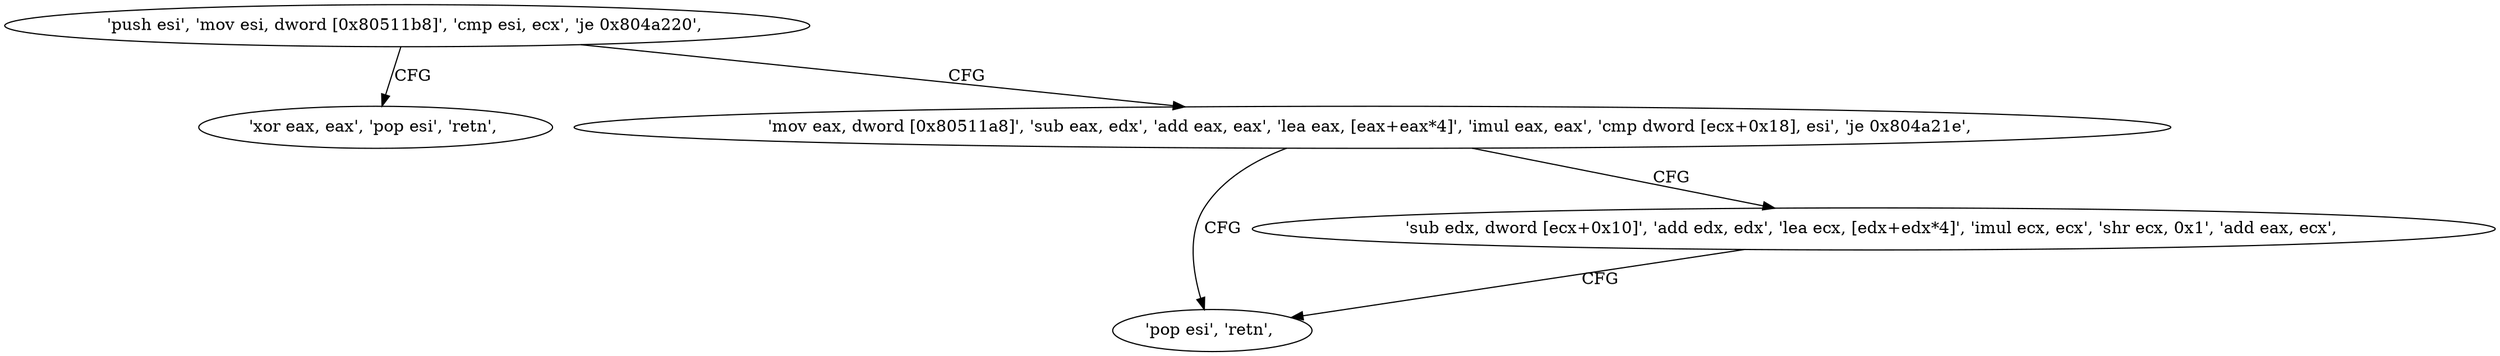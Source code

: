 digraph "func" {
"134521328" [label = "'push esi', 'mov esi, dword [0x80511b8]', 'cmp esi, ecx', 'je 0x804a220', " ]
"134521376" [label = "'xor eax, eax', 'pop esi', 'retn', " ]
"134521339" [label = "'mov eax, dword [0x80511a8]', 'sub eax, edx', 'add eax, eax', 'lea eax, [eax+eax*4]', 'imul eax, eax', 'cmp dword [ecx+0x18], esi', 'je 0x804a21e', " ]
"134521374" [label = "'pop esi', 'retn', " ]
"134521359" [label = "'sub edx, dword [ecx+0x10]', 'add edx, edx', 'lea ecx, [edx+edx*4]', 'imul ecx, ecx', 'shr ecx, 0x1', 'add eax, ecx', " ]
"134521328" -> "134521376" [ label = "CFG" ]
"134521328" -> "134521339" [ label = "CFG" ]
"134521339" -> "134521374" [ label = "CFG" ]
"134521339" -> "134521359" [ label = "CFG" ]
"134521359" -> "134521374" [ label = "CFG" ]
}
